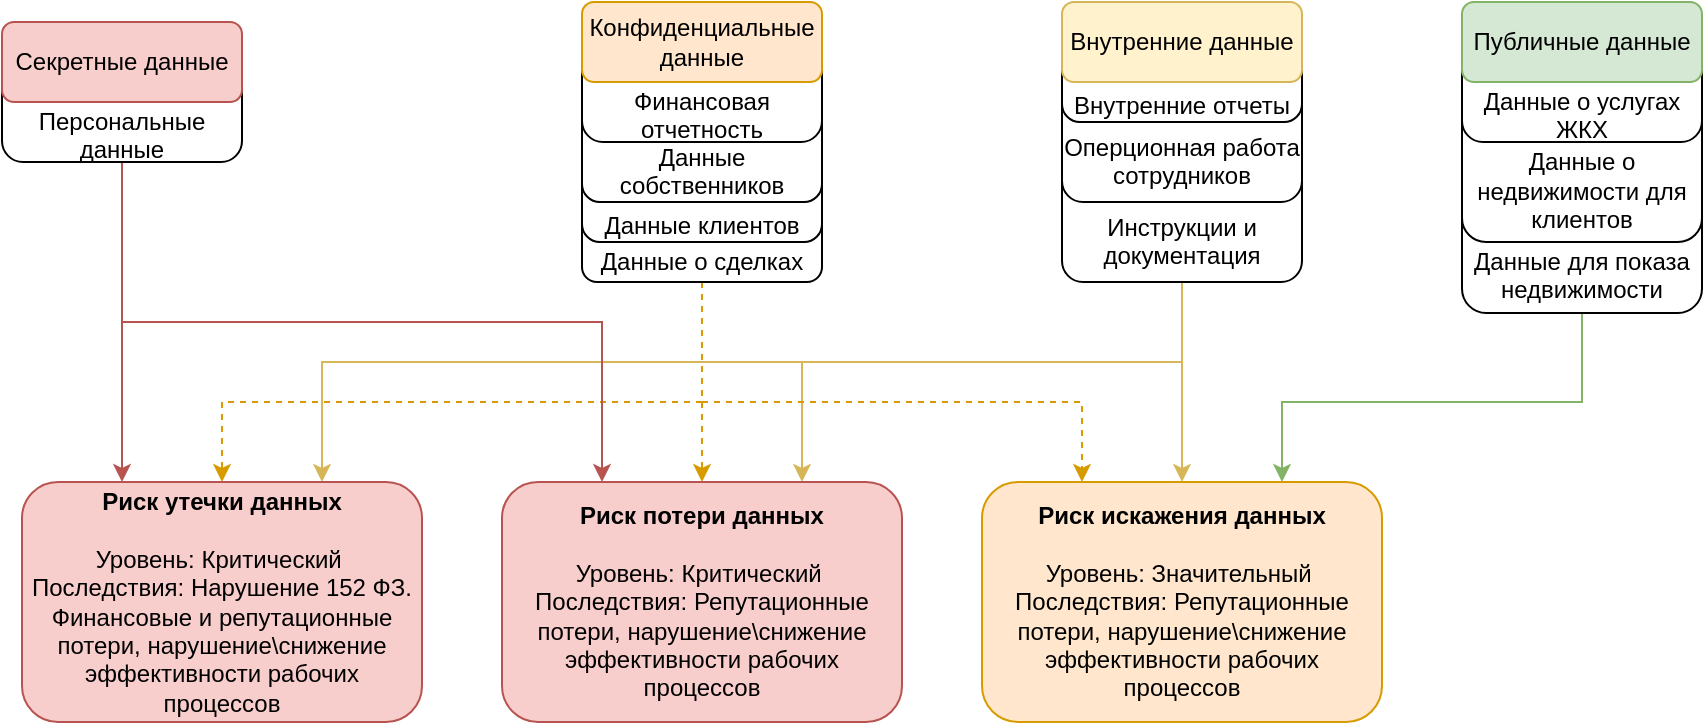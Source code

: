 <mxfile version="26.2.12">
  <diagram id="zJqfDcdzRWHc-cR4qmVb" name="1">
    <mxGraphModel dx="2069" dy="727" grid="1" gridSize="10" guides="1" tooltips="1" connect="1" arrows="1" fold="1" page="1" pageScale="1" pageWidth="827" pageHeight="1169" math="0" shadow="0">
      <root>
        <mxCell id="0" />
        <mxCell id="1" parent="0" />
        <mxCell id="-a_gk7HFwFXILDSbLZNb-8" style="edgeStyle=orthogonalEdgeStyle;rounded=0;orthogonalLoop=1;jettySize=auto;html=1;entryX=0.75;entryY=0;entryDx=0;entryDy=0;fillColor=#d5e8d4;strokeColor=#82b366;" edge="1" parent="1" source="-a_gk7HFwFXILDSbLZNb-2" target="8JJXO-BXeMrhRWN5GTIk-14">
          <mxGeometry relative="1" as="geometry">
            <Array as="points">
              <mxPoint x="100" y="240" />
              <mxPoint x="-50" y="240" />
            </Array>
          </mxGeometry>
        </mxCell>
        <mxCell id="-a_gk7HFwFXILDSbLZNb-2" value="&lt;div&gt;&lt;br&gt;&lt;/div&gt;&lt;div&gt;&lt;br&gt;&lt;/div&gt;&lt;div&gt;&lt;br&gt;&lt;/div&gt;Данные для показа недвижимости" style="rounded=1;whiteSpace=wrap;html=1;" vertex="1" parent="1">
          <mxGeometry x="40" y="114.5" width="120" height="81" as="geometry" />
        </mxCell>
        <mxCell id="-a_gk7HFwFXILDSbLZNb-4" value="&lt;div&gt;&lt;br&gt;&lt;/div&gt;&lt;div&gt;&lt;br&gt;&lt;/div&gt;Данные о недвижимости для клиентов" style="rounded=1;whiteSpace=wrap;html=1;" vertex="1" parent="1">
          <mxGeometry x="40" y="80" width="120" height="80" as="geometry" />
        </mxCell>
        <mxCell id="-a_gk7HFwFXILDSbLZNb-6" value="&lt;div&gt;&lt;br&gt;&lt;/div&gt;&lt;div&gt;&lt;br&gt;&lt;/div&gt;&lt;div&gt;&lt;br&gt;&lt;/div&gt;Данные о услугах ЖКХ" style="rounded=1;whiteSpace=wrap;html=1;" vertex="1" parent="1">
          <mxGeometry x="40" y="40" width="120" height="70" as="geometry" />
        </mxCell>
        <mxCell id="8VzJB-jgo-zqRVJw5AWm-8" style="edgeStyle=orthogonalEdgeStyle;rounded=0;orthogonalLoop=1;jettySize=auto;html=1;entryX=0.5;entryY=0;entryDx=0;entryDy=0;fillColor=#fff2cc;strokeColor=#d6b656;" edge="1" parent="1" source="8VzJB-jgo-zqRVJw5AWm-2" target="8JJXO-BXeMrhRWN5GTIk-14">
          <mxGeometry relative="1" as="geometry" />
        </mxCell>
        <mxCell id="8VzJB-jgo-zqRVJw5AWm-9" style="edgeStyle=orthogonalEdgeStyle;rounded=0;orthogonalLoop=1;jettySize=auto;html=1;entryX=0.75;entryY=0;entryDx=0;entryDy=0;fillColor=#fff2cc;strokeColor=#d6b656;" edge="1" parent="1" source="8VzJB-jgo-zqRVJw5AWm-2" target="w303RBQVIY8irX92Ho53-3">
          <mxGeometry relative="1" as="geometry">
            <Array as="points">
              <mxPoint x="-100" y="220" />
              <mxPoint x="-290" y="220" />
            </Array>
          </mxGeometry>
        </mxCell>
        <mxCell id="8VzJB-jgo-zqRVJw5AWm-16" style="edgeStyle=orthogonalEdgeStyle;rounded=0;orthogonalLoop=1;jettySize=auto;html=1;entryX=0.75;entryY=0;entryDx=0;entryDy=0;fillColor=#fff2cc;strokeColor=#d6b656;" edge="1" parent="1" source="8VzJB-jgo-zqRVJw5AWm-2" target="w303RBQVIY8irX92Ho53-4">
          <mxGeometry relative="1" as="geometry">
            <Array as="points">
              <mxPoint x="-100" y="220" />
              <mxPoint x="-530" y="220" />
            </Array>
          </mxGeometry>
        </mxCell>
        <mxCell id="8VzJB-jgo-zqRVJw5AWm-2" value="&lt;div&gt;&lt;br&gt;&lt;/div&gt;&lt;div&gt;&lt;br&gt;&lt;/div&gt;&lt;div&gt;Инструкции и документация&lt;/div&gt;" style="rounded=1;whiteSpace=wrap;html=1;" vertex="1" parent="1">
          <mxGeometry x="-160" y="110" width="120" height="70" as="geometry" />
        </mxCell>
        <mxCell id="8VzJB-jgo-zqRVJw5AWm-6" value="&lt;div&gt;&lt;br&gt;&lt;/div&gt;&lt;div&gt;&lt;br&gt;&lt;/div&gt;Оперционная работа сотрудников" style="rounded=1;whiteSpace=wrap;html=1;" vertex="1" parent="1">
          <mxGeometry x="-160" y="70" width="120" height="70" as="geometry" />
        </mxCell>
        <mxCell id="8VzJB-jgo-zqRVJw5AWm-4" value="&lt;div&gt;&lt;br&gt;&lt;/div&gt;&lt;div&gt;&lt;br&gt;&lt;/div&gt;&lt;div&gt;&lt;br&gt;&lt;/div&gt;Внутренние отчеты" style="rounded=1;whiteSpace=wrap;html=1;" vertex="1" parent="1">
          <mxGeometry x="-160" y="40" width="120" height="60" as="geometry" />
        </mxCell>
        <mxCell id="8JJXO-BXeMrhRWN5GTIk-25" style="edgeStyle=orthogonalEdgeStyle;rounded=0;orthogonalLoop=1;jettySize=auto;html=1;entryX=0.5;entryY=0;entryDx=0;entryDy=0;fillColor=#ffe6cc;strokeColor=#d79b00;dashed=1;" edge="1" parent="1" source="8JJXO-BXeMrhRWN5GTIk-8" target="w303RBQVIY8irX92Ho53-3">
          <mxGeometry relative="1" as="geometry" />
        </mxCell>
        <mxCell id="8JJXO-BXeMrhRWN5GTIk-26" style="edgeStyle=orthogonalEdgeStyle;rounded=0;orthogonalLoop=1;jettySize=auto;html=1;entryX=0.25;entryY=0;entryDx=0;entryDy=0;fillColor=#ffe6cc;strokeColor=#d79b00;dashed=1;" edge="1" parent="1" source="8JJXO-BXeMrhRWN5GTIk-8" target="8JJXO-BXeMrhRWN5GTIk-14">
          <mxGeometry relative="1" as="geometry">
            <Array as="points">
              <mxPoint x="-340" y="240" />
              <mxPoint x="-150" y="240" />
            </Array>
          </mxGeometry>
        </mxCell>
        <mxCell id="8VzJB-jgo-zqRVJw5AWm-13" style="edgeStyle=orthogonalEdgeStyle;rounded=0;orthogonalLoop=1;jettySize=auto;html=1;fillColor=#ffe6cc;strokeColor=#d79b00;dashed=1;" edge="1" parent="1" source="8JJXO-BXeMrhRWN5GTIk-8" target="w303RBQVIY8irX92Ho53-4">
          <mxGeometry relative="1" as="geometry">
            <Array as="points">
              <mxPoint x="-340" y="240" />
              <mxPoint x="-580" y="240" />
            </Array>
          </mxGeometry>
        </mxCell>
        <mxCell id="8JJXO-BXeMrhRWN5GTIk-8" value="&lt;div&gt;&lt;br&gt;&lt;/div&gt;&lt;div&gt;&lt;br&gt;&lt;/div&gt;Данные о сделках" style="rounded=1;whiteSpace=wrap;html=1;" vertex="1" parent="1">
          <mxGeometry x="-400" y="130" width="120" height="50" as="geometry" />
        </mxCell>
        <mxCell id="8JJXO-BXeMrhRWN5GTIk-6" value="&lt;div&gt;&lt;br&gt;&lt;/div&gt;&lt;div&gt;&lt;br&gt;&lt;/div&gt;&lt;div&gt;&lt;br&gt;&lt;/div&gt;Данные клиентов" style="rounded=1;whiteSpace=wrap;html=1;" vertex="1" parent="1">
          <mxGeometry x="-400" y="100" width="120" height="60" as="geometry" />
        </mxCell>
        <mxCell id="8JJXO-BXeMrhRWN5GTIk-12" value="&lt;div&gt;&lt;br&gt;&lt;/div&gt;&lt;div&gt;&lt;br&gt;&lt;/div&gt;Данные собственников" style="rounded=1;whiteSpace=wrap;html=1;" vertex="1" parent="1">
          <mxGeometry x="-400" y="80" width="120" height="60" as="geometry" />
        </mxCell>
        <mxCell id="8JJXO-BXeMrhRWN5GTIk-10" value="&lt;div&gt;&lt;br&gt;&lt;/div&gt;&lt;div&gt;&lt;br&gt;&lt;/div&gt;&lt;div&gt;&lt;br&gt;&lt;/div&gt;Финансовая отчетность" style="rounded=1;whiteSpace=wrap;html=1;" vertex="1" parent="1">
          <mxGeometry x="-400" y="40" width="120" height="70" as="geometry" />
        </mxCell>
        <mxCell id="8VzJB-jgo-zqRVJw5AWm-14" style="edgeStyle=orthogonalEdgeStyle;rounded=0;orthogonalLoop=1;jettySize=auto;html=1;exitX=0.5;exitY=1;exitDx=0;exitDy=0;entryX=0.25;entryY=0;entryDx=0;entryDy=0;fillColor=#f8cecc;strokeColor=#b85450;" edge="1" parent="1" source="w303RBQVIY8irX92Ho53-2" target="w303RBQVIY8irX92Ho53-4">
          <mxGeometry relative="1" as="geometry" />
        </mxCell>
        <mxCell id="8VzJB-jgo-zqRVJw5AWm-15" style="edgeStyle=orthogonalEdgeStyle;rounded=0;orthogonalLoop=1;jettySize=auto;html=1;exitX=0.5;exitY=1;exitDx=0;exitDy=0;entryX=0.25;entryY=0;entryDx=0;entryDy=0;fillColor=#f8cecc;strokeColor=#b85450;" edge="1" parent="1" source="w303RBQVIY8irX92Ho53-2" target="w303RBQVIY8irX92Ho53-3">
          <mxGeometry relative="1" as="geometry" />
        </mxCell>
        <mxCell id="w303RBQVIY8irX92Ho53-2" value="&lt;div&gt;&lt;br&gt;&lt;/div&gt;&lt;div&gt;&lt;br&gt;&lt;/div&gt;&lt;div&gt;&lt;br&gt;&lt;/div&gt;Персональные данные" style="rounded=1;whiteSpace=wrap;html=1;" parent="1" vertex="1">
          <mxGeometry x="-690" y="50" width="120" height="70" as="geometry" />
        </mxCell>
        <mxCell id="RoPjOwy0LcF4oUtV1qmm-21" value="Внутренние данные" style="rounded=1;whiteSpace=wrap;html=1;fillColor=#fff2cc;strokeColor=#d6b656;" parent="1" vertex="1">
          <mxGeometry x="-160" y="40" width="120" height="40" as="geometry" />
        </mxCell>
        <mxCell id="RoPjOwy0LcF4oUtV1qmm-23" value="Публичные данные" style="rounded=1;whiteSpace=wrap;html=1;fillColor=#d5e8d4;strokeColor=#82b366;" parent="1" vertex="1">
          <mxGeometry x="40" y="40" width="120" height="40" as="geometry" />
        </mxCell>
        <mxCell id="RoPjOwy0LcF4oUtV1qmm-25" value="Конфиденциальные данные" style="rounded=1;whiteSpace=wrap;html=1;fillColor=#ffe6cc;strokeColor=#d79b00;" parent="1" vertex="1">
          <mxGeometry x="-400" y="40" width="120" height="40" as="geometry" />
        </mxCell>
        <mxCell id="RoPjOwy0LcF4oUtV1qmm-27" value="Секретные данные" style="rounded=1;whiteSpace=wrap;html=1;fillColor=#f8cecc;strokeColor=#b85450;" parent="1" vertex="1">
          <mxGeometry x="-690" y="50" width="120" height="40" as="geometry" />
        </mxCell>
        <mxCell id="w303RBQVIY8irX92Ho53-3" value="&lt;div&gt;&lt;b&gt;Риск потери данных&lt;/b&gt;&lt;/div&gt;&lt;div&gt;&lt;b&gt;&lt;br&gt;&lt;/b&gt;&lt;/div&gt;&lt;div&gt;Уровень: Критический&amp;nbsp;&lt;/div&gt;&lt;div&gt;Последствия: Репутационные потери, нарушение\снижение эффективности рабочих процессов&lt;/div&gt;" style="rounded=1;whiteSpace=wrap;html=1;fillColor=#f8cecc;strokeColor=#b85450;" parent="1" vertex="1">
          <mxGeometry x="-440" y="280" width="200" height="120" as="geometry" />
        </mxCell>
        <mxCell id="w303RBQVIY8irX92Ho53-4" value="&lt;div&gt;&lt;b&gt;Риск утечки данных&lt;/b&gt;&lt;/div&gt;&lt;div&gt;&lt;br&gt;&lt;/div&gt;&lt;div&gt;Уровень: Критический&amp;nbsp;&lt;/div&gt;&lt;div&gt;Последствия: Нарушение 152 ФЗ. Финансовые и репутационные потери, нарушение\снижение эффективности рабочих процессов&lt;/div&gt;" style="rounded=1;whiteSpace=wrap;html=1;fillColor=#f8cecc;strokeColor=#b85450;" parent="1" vertex="1">
          <mxGeometry x="-680" y="280" width="200" height="120" as="geometry" />
        </mxCell>
        <mxCell id="8JJXO-BXeMrhRWN5GTIk-14" value="&lt;div&gt;&lt;b&gt;Риск искажения данных&lt;/b&gt;&lt;/div&gt;&lt;div&gt;&lt;br&gt;&lt;/div&gt;&lt;div&gt;Уровень: Значительный&amp;nbsp;&lt;/div&gt;&lt;div&gt;Последствия: Репутационные потери, нарушение\снижение эффективности рабочих процессов&lt;/div&gt;" style="rounded=1;whiteSpace=wrap;html=1;fillColor=#ffe6cc;strokeColor=#d79b00;" vertex="1" parent="1">
          <mxGeometry x="-200" y="280" width="200" height="120" as="geometry" />
        </mxCell>
      </root>
    </mxGraphModel>
  </diagram>
</mxfile>
